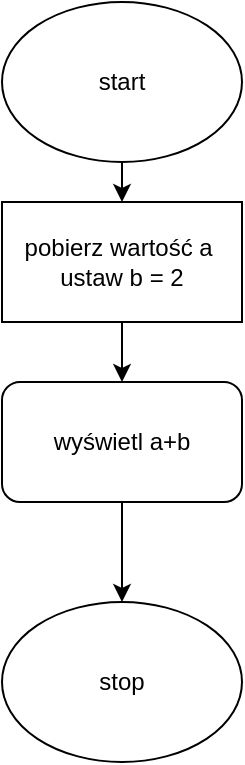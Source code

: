 <mxfile version="20.8.20" type="github">
  <diagram id="C5RBs43oDa-KdzZeNtuy" name="Page-1">
    <mxGraphModel dx="1434" dy="796" grid="1" gridSize="10" guides="1" tooltips="1" connect="1" arrows="1" fold="1" page="1" pageScale="1" pageWidth="827" pageHeight="1169" math="0" shadow="0">
      <root>
        <mxCell id="WIyWlLk6GJQsqaUBKTNV-0" />
        <mxCell id="WIyWlLk6GJQsqaUBKTNV-1" parent="WIyWlLk6GJQsqaUBKTNV-0" />
        <mxCell id="0vMmiPkhMKT4D5IS8dli-2" style="edgeStyle=orthogonalEdgeStyle;rounded=0;orthogonalLoop=1;jettySize=auto;html=1;exitX=0.5;exitY=1;exitDx=0;exitDy=0;entryX=0.5;entryY=0;entryDx=0;entryDy=0;" parent="WIyWlLk6GJQsqaUBKTNV-1" source="0vMmiPkhMKT4D5IS8dli-0" target="0vMmiPkhMKT4D5IS8dli-1" edge="1">
          <mxGeometry relative="1" as="geometry" />
        </mxCell>
        <mxCell id="0vMmiPkhMKT4D5IS8dli-0" value="start" style="ellipse;whiteSpace=wrap;html=1;" parent="WIyWlLk6GJQsqaUBKTNV-1" vertex="1">
          <mxGeometry x="354" y="20" width="120" height="80" as="geometry" />
        </mxCell>
        <mxCell id="0vMmiPkhMKT4D5IS8dli-4" value="" style="edgeStyle=orthogonalEdgeStyle;rounded=0;orthogonalLoop=1;jettySize=auto;html=1;" parent="WIyWlLk6GJQsqaUBKTNV-1" source="0vMmiPkhMKT4D5IS8dli-1" target="0vMmiPkhMKT4D5IS8dli-3" edge="1">
          <mxGeometry relative="1" as="geometry" />
        </mxCell>
        <mxCell id="0vMmiPkhMKT4D5IS8dli-1" value="pobierz wartość a&amp;nbsp;&lt;br&gt;ustaw b = 2" style="rounded=0;whiteSpace=wrap;html=1;" parent="WIyWlLk6GJQsqaUBKTNV-1" vertex="1">
          <mxGeometry x="354" y="120" width="120" height="60" as="geometry" />
        </mxCell>
        <mxCell id="0vMmiPkhMKT4D5IS8dli-6" value="" style="edgeStyle=orthogonalEdgeStyle;rounded=0;orthogonalLoop=1;jettySize=auto;html=1;" parent="WIyWlLk6GJQsqaUBKTNV-1" source="0vMmiPkhMKT4D5IS8dli-3" target="0vMmiPkhMKT4D5IS8dli-5" edge="1">
          <mxGeometry relative="1" as="geometry" />
        </mxCell>
        <mxCell id="0vMmiPkhMKT4D5IS8dli-3" value="wyświetl a+b" style="rounded=1;whiteSpace=wrap;html=1;" parent="WIyWlLk6GJQsqaUBKTNV-1" vertex="1">
          <mxGeometry x="354" y="210" width="120" height="60" as="geometry" />
        </mxCell>
        <mxCell id="0vMmiPkhMKT4D5IS8dli-5" value="stop" style="ellipse;whiteSpace=wrap;html=1;" parent="WIyWlLk6GJQsqaUBKTNV-1" vertex="1">
          <mxGeometry x="354" y="320" width="120" height="80" as="geometry" />
        </mxCell>
      </root>
    </mxGraphModel>
  </diagram>
</mxfile>
